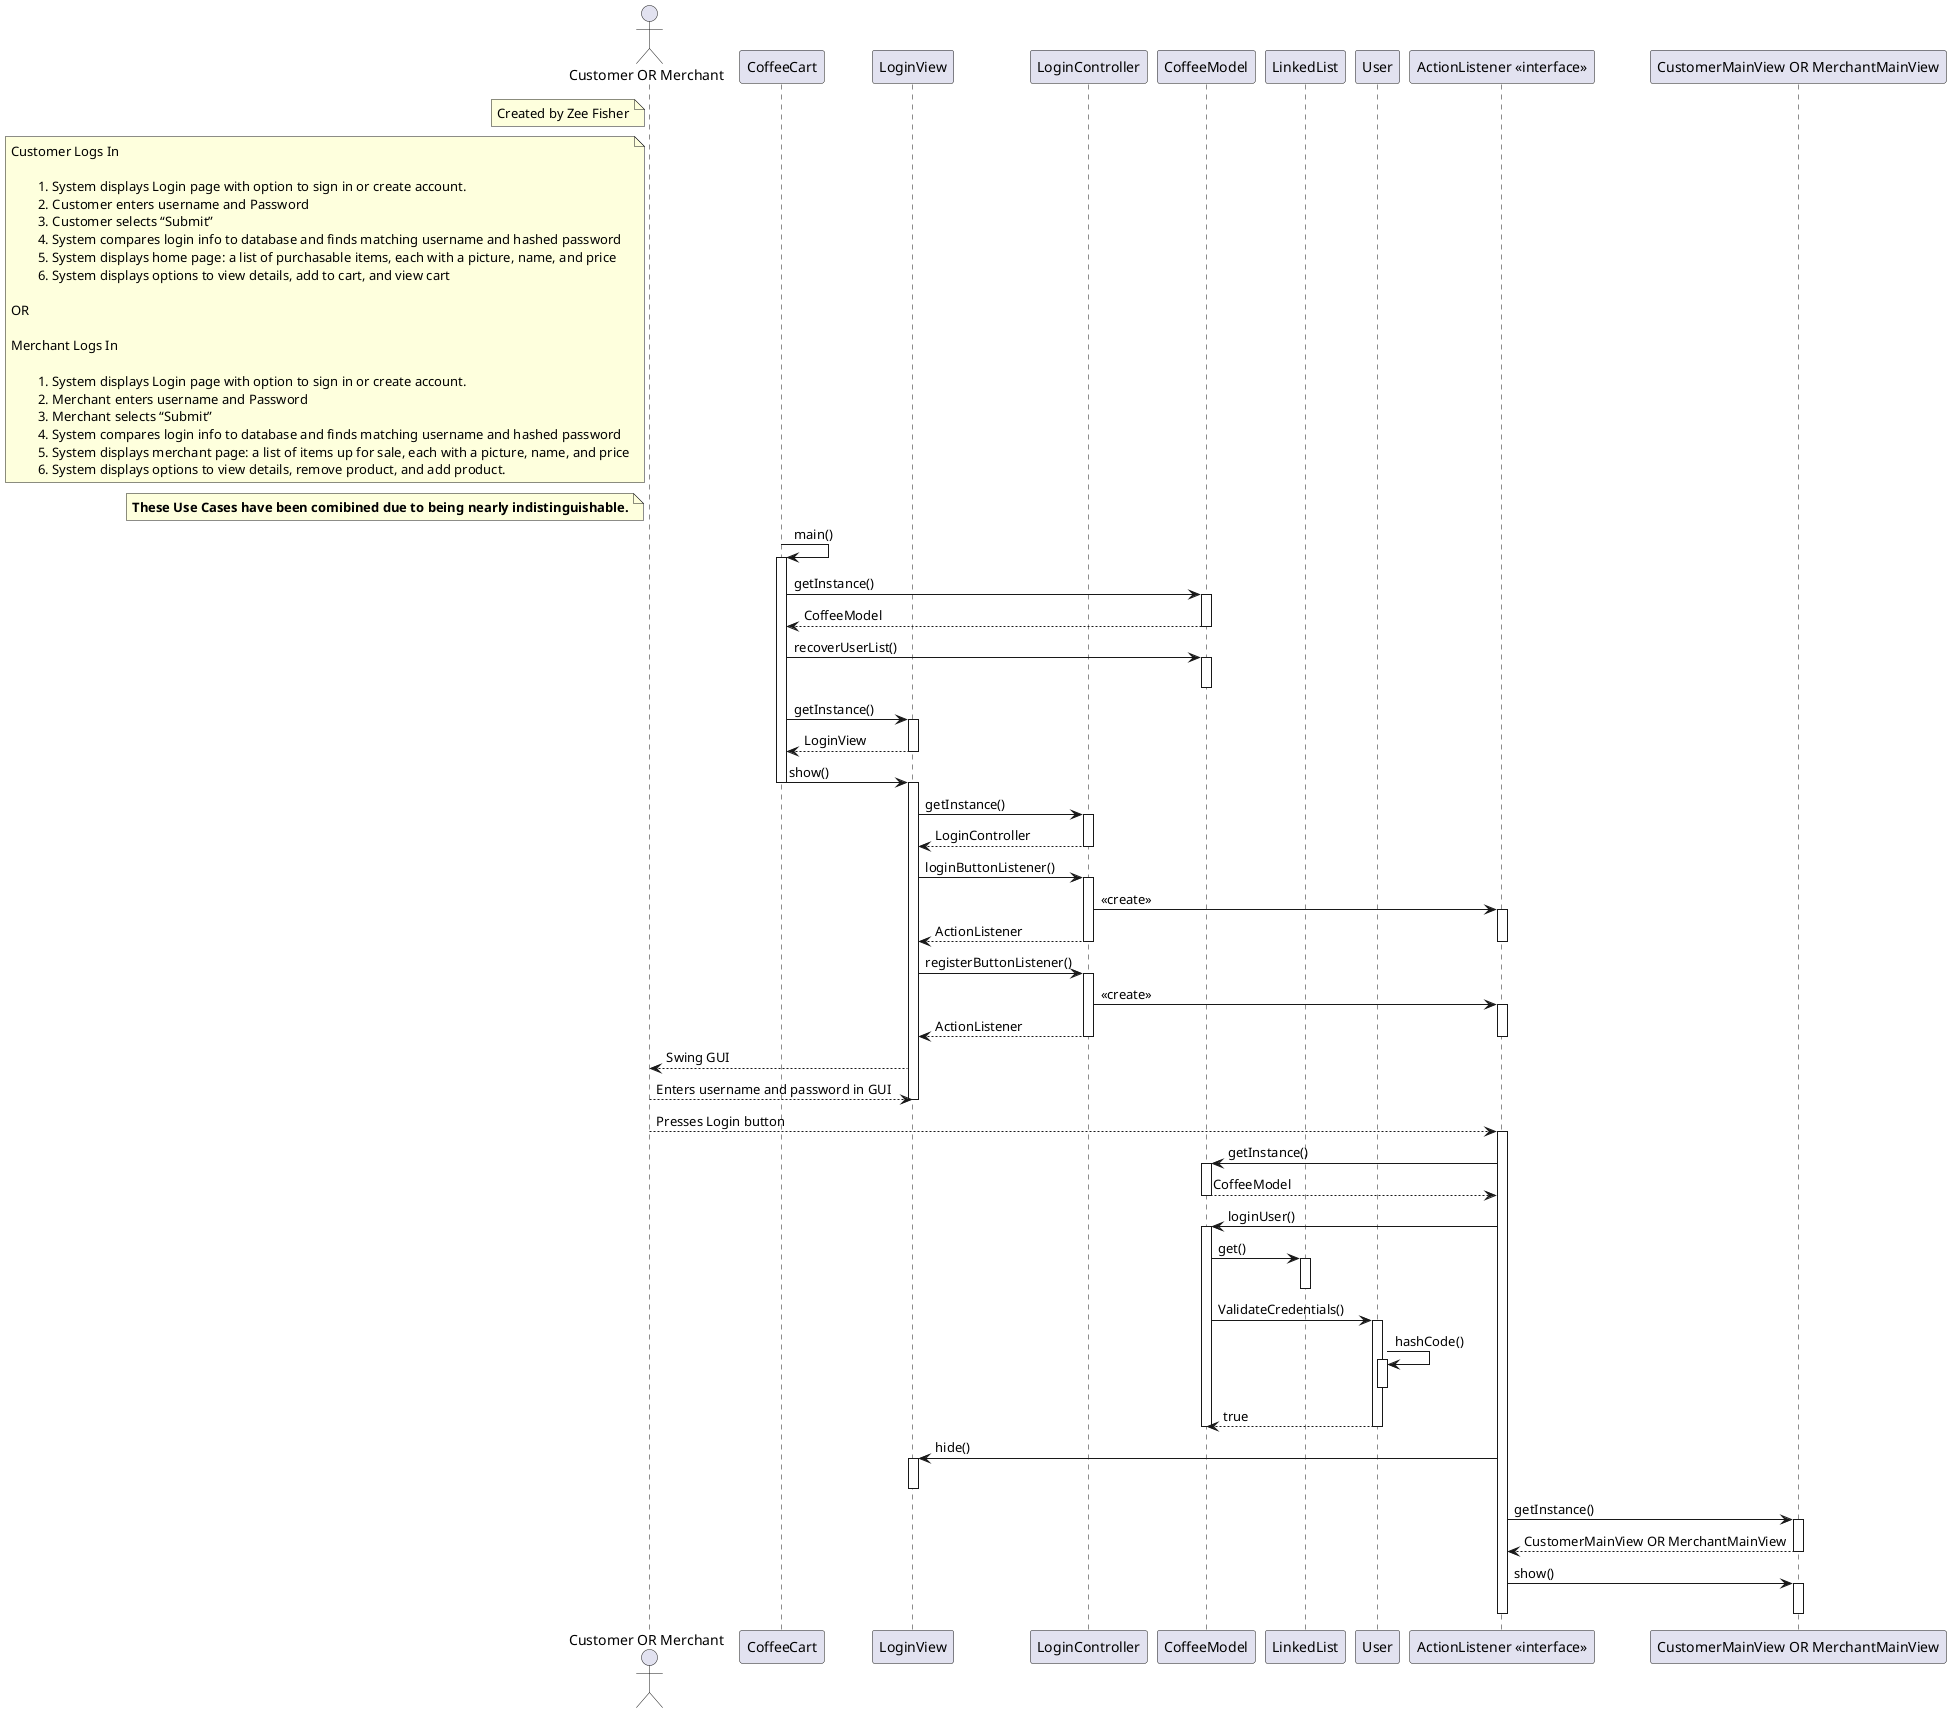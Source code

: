 @startuml

actor Customer as "Customer OR Merchant"
participant CoffeeCart
participant LoginView
participant LoginController
participant CoffeeModel
participant LinkedList
participant User
participant "ActionListener <<interface>>" as ActionListener
participant CustomerMainView as "CustomerMainView OR MerchantMainView"

note left of Customer
Created by Zee Fisher
end note

note left of Customer
Customer Logs In

	1. System displays Login page with option to sign in or create account.
	2. Customer enters username and Password
	3. Customer selects “Submit”
	4. System compares login info to database and finds matching username and hashed password
	5. System displays home page: a list of purchasable items, each with a picture, name, and price
	6. System displays options to view details, add to cart, and view cart

OR

Merchant Logs In

	1. System displays Login page with option to sign in or create account.
	2. Merchant enters username and Password
	3. Merchant selects “Submit”
	4. System compares login info to database and finds matching username and hashed password
	5. System displays merchant page: a list of items up for sale, each with a picture, name, and price
	6. System displays options to view details, remove product, and add product.
end note

note left of Customer
**These Use Cases have been comibined due to being nearly indistinguishable.**
end note

CoffeeCart -> CoffeeCart : main()
activate CoffeeCart
CoffeeCart -> CoffeeModel : getInstance()
activate CoffeeModel
CoffeeModel --> CoffeeCart : CoffeeModel
deactivate CoffeeModel
CoffeeCart -> CoffeeModel : recoverUserList()
activate CoffeeModel
deactivate CoffeeModel
CoffeeCart -> LoginView : getInstance()
activate LoginView
LoginView --> CoffeeCart : LoginView
deactivate LoginView
CoffeeCart -> LoginView : show()
deactivate CoffeeCart

activate LoginView
LoginView -> LoginController : getInstance()
activate LoginController
LoginController --> LoginView : LoginController
deactivate LoginController
LoginView -> LoginController : loginButtonListener()
activate LoginController
LoginController -> ActionListener : <<create>>
activate ActionListener
LoginController --> LoginView : ActionListener
deactivate ActionListener
deactivate LoginController
LoginView -> LoginController : registerButtonListener()
activate LoginController
LoginController -> ActionListener : <<create>>
activate ActionListener
LoginController --> LoginView : ActionListener
deactivate ActionListener
deactivate LoginController
LoginView --> Customer : Swing GUI
Customer --> LoginView : Enters username and password in GUI
deactivate LoginView
Customer --> ActionListener : Presses Login button

activate ActionListener
ActionListener -> CoffeeModel : getInstance()
activate CoffeeModel
CoffeeModel --> ActionListener : CoffeeModel
deactivate CoffeeModel
ActionListener -> CoffeeModel : loginUser()
activate CoffeeModel
CoffeeModel -> LinkedList : get()
activate LinkedList
deactivate LinkedList
CoffeeModel -> User : ValidateCredentials()
activate User
User -> User : hashCode()
activate User
deactivate User
User --> CoffeeModel : true
deactivate User
deactivate CoffeeModel
ActionListener -> LoginView : hide()
activate LoginView
deactivate LoginView

ActionListener -> CustomerMainView : getInstance()
activate CustomerMainView
CustomerMainView --> ActionListener : CustomerMainView OR MerchantMainView
deactivate CustomerMainView
ActionListener -> CustomerMainView : show()
activate CustomerMainView
deactivate CustomerMainView
deactivate ActionListener






@enduml
